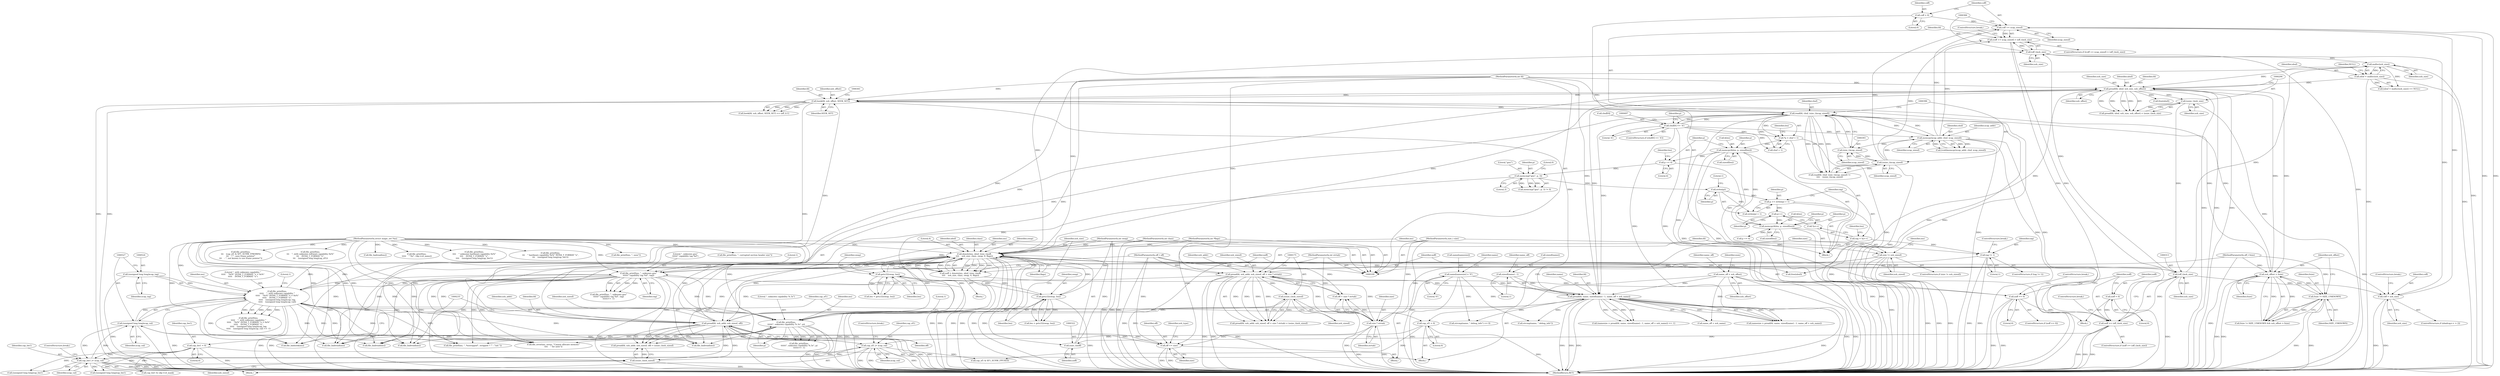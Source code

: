 digraph "1_file_ce90e05774dd77d86cfc8dfa6da57b32816841c4_5@API" {
"1000380" [label="(Call,coff += xcap_sizeof)"];
"1000539" [label="(Call,coff = xsh_size)"];
"1000318" [label="(Call,donote(ms, nbuf, (size_t)noff,\n\t\t\t\t    xsh_size, clazz, swap, 4, flags))"];
"1000485" [label="(Call,file_printf(ms, \", unknown gnu\"\n\t\t\t\t\t\t\" capability tag %d\", tag))"];
"1000520" [label="(Call,file_printf(ms,\n\t\t\t\t\t    \", with unknown capability \"\n\t\t\t\t\t    \"0x%\" INT64_T_FORMAT \"x = 0x%\"\n\t\t\t\t\t    INT64_T_FORMAT \"x\",\n\t\t\t\t\t    (unsigned long long)xcap_tag,\n\t\t\t\t\t    (unsigned long long)xcap_val))"];
"1000443" [label="(Call,file_printf(ms,\n\t\t\t\t\t\t\", unknown capability %.3s\", p))"];
"1000110" [label="(MethodParameterIn,struct magic_set *ms)"];
"1000435" [label="(Call,memcmp(\"gnu\", p, 3))"];
"1000425" [label="(Call,p += 4)"];
"1000419" [label="(Call,memcpy(&len, p, sizeof(len)))"];
"1000464" [label="(Call,memcpy(&len, p, sizeof(len)))"];
"1000462" [label="(Call,p++)"];
"1000453" [label="(Call,p += strlen(p) + 1)"];
"1000456" [label="(Call,strlen(p))"];
"1000412" [label="(Call,*p = cbuf + 1)"];
"1000405" [label="(Call,cbuf[0] == 'A')"];
"1000389" [label="(Call,read(fd, cbuf, (size_t)xcap_sizeof))"];
"1000356" [label="(Call,lseek(fd, xsh_offset, SEEK_SET))"];
"1000229" [label="(Call,pread(fd, xsh_addr, xsh_sizeof, off))"];
"1000195" [label="(Call,pread(fd, name, sizeof(name) - 1, name_off + xsh_name))"];
"1000165" [label="(Call,pread(fd, xsh_addr, xsh_sizeof, off + size * strtab))"];
"1000113" [label="(MethodParameterIn,int fd)"];
"1000147" [label="(Call,size != xsh_sizeof)"];
"1000116" [label="(MethodParameterIn,size_t size)"];
"1000114" [label="(MethodParameterIn,off_t off)"];
"1000171" [label="(Call,size * strtab)"];
"1000120" [label="(MethodParameterIn,int strtab)"];
"1000288" [label="(Call,pread(fd, nbuf, xsh_size, xsh_offset))"];
"1000273" [label="(Call,nbuf = malloc(xsh_size))"];
"1000275" [label="(Call,malloc(xsh_size))"];
"1000312" [label="(Call,(off_t)xsh_size)"];
"1000293" [label="(Call,(ssize_t)xsh_size)"];
"1000383" [label="(Call,(off_t)xsh_size)"];
"1000261" [label="(Call,xsh_offset > fsize)"];
"1000258" [label="(Call,fsize != SIZE_UNKNOWN)"];
"1000117" [label="(MethodParameterIn,off_t fsize)"];
"1000213" [label="(Call,name[namesize] = '\0')"];
"1000198" [label="(Call,sizeof(name) - 1)"];
"1000183" [label="(Call,name_off = xsh_offset)"];
"1000234" [label="(Call,(ssize_t)xsh_sizeof)"];
"1000174" [label="(Call,(ssize_t)xsh_sizeof)"];
"1000243" [label="(Call,off += size)"];
"1000498" [label="(Call,memcpy(xcap_addr, cbuf, xcap_sizeof))"];
"1000395" [label="(Call,(ssize_t)xcap_sizeof)"];
"1000392" [label="(Call,(size_t)xcap_sizeof)"];
"1000523" [label="(Call,(unsigned long long)xcap_tag)"];
"1000526" [label="(Call,(unsigned long long)xcap_val)"];
"1000513" [label="(Call,cap_sf1 |= xcap_val)"];
"1000141" [label="(Call,cap_sf1 = 0)"];
"1000508" [label="(Call,cap_hw1 |= xcap_val)"];
"1000137" [label="(Call,cap_hw1 = 0)"];
"1000479" [label="(Call,tag != 1)"];
"1000459" [label="(Call,tag = *p++)"];
"1000321" [label="(Call,(size_t)noff)"];
"1000310" [label="(Call,noff >= (off_t)xsh_size)"];
"1000330" [label="(Call,noff == 0)"];
"1000316" [label="(Call,noff = donote(ms, nbuf, (size_t)noff,\n\t\t\t\t    xsh_size, clazz, swap, 4, flags))"];
"1000304" [label="(Call,noff = 0)"];
"1000111" [label="(MethodParameterIn,int clazz)"];
"1000475" [label="(Call,getu32(swap, len))"];
"1000430" [label="(Call,getu32(swap, len))"];
"1000112" [label="(MethodParameterIn,int swap)"];
"1000118" [label="(MethodParameterIn,int *flags)"];
"1000370" [label="(Call,coff = 0)"];
"1000379" [label="(Call,(coff += xcap_sizeof) > (off_t)xsh_size)"];
"1000243" [label="(Call,off += size)"];
"1000112" [label="(MethodParameterIn,int swap)"];
"1000231" [label="(Identifier,xsh_addr)"];
"1000541" [label="(Identifier,xsh_size)"];
"1000498" [label="(Call,memcpy(xcap_addr, cbuf, xcap_sizeof))"];
"1000269" [label="(Block,)"];
"1000229" [label="(Call,pread(fd, xsh_addr, xsh_sizeof, off))"];
"1000355" [label="(Call,lseek(fd, xsh_offset, SEEK_SET) == (off_t)-1)"];
"1000383" [label="(Call,(off_t)xsh_size)"];
"1000435" [label="(Call,memcmp(\"gnu\", p, 3))"];
"1000321" [label="(Call,(size_t)noff)"];
"1000114" [label="(MethodParameterIn,off_t off)"];
"1000332" [label="(Literal,0)"];
"1000500" [label="(Identifier,cbuf)"];
"1000314" [label="(Identifier,xsh_size)"];
"1000118" [label="(MethodParameterIn,int *flags)"];
"1000432" [label="(Identifier,len)"];
"1000481" [label="(Literal,1)"];
"1000147" [label="(Call,size != xsh_sizeof)"];
"1000495" [label="(ControlStructure,break;)"];
"1000442" [label="(Call,file_printf(ms,\n\t\t\t\t\t\t\", unknown capability %.3s\", p)\n\t\t\t\t\t\t== -1)"];
"1000484" [label="(Call,file_printf(ms, \", unknown gnu\"\n\t\t\t\t\t\t\" capability tag %d\", tag)\n\t\t\t\t\t\t== -1)"];
"1000262" [label="(Identifier,xsh_offset)"];
"1000540" [label="(Identifier,coff)"];
"1000404" [label="(ControlStructure,if (cbuf[0] == 'A'))"];
"1000486" [label="(Identifier,ms)"];
"1000521" [label="(Identifier,ms)"];
"1000331" [label="(Identifier,noff)"];
"1000487" [label="(Literal,\", unknown gnu\"\n\t\t\t\t\t\t\" capability tag %d\")"];
"1000171" [label="(Call,size * strtab)"];
"1000463" [label="(Identifier,p)"];
"1000499" [label="(Identifier,xcap_addr)"];
"1000522" [label="(Literal,\", with unknown capability \"\n\t\t\t\t\t    \"0x%\" INT64_T_FORMAT \"x = 0x%\"\n\t\t\t\t\t    INT64_T_FORMAT \"x\")"];
"1000178" [label="(Call,file_badread(ms))"];
"1000413" [label="(Identifier,p)"];
"1000199" [label="(Call,sizeof(name))"];
"1000605" [label="(Call,cap_hw1 & cdp->cd_mask)"];
"1000137" [label="(Call,cap_hw1 = 0)"];
"1000289" [label="(Identifier,fd)"];
"1000149" [label="(Identifier,xsh_sizeof)"];
"1000516" [label="(ControlStructure,break;)"];
"1000455" [label="(Call,strlen(p) + 1)"];
"1000410" [label="(Block,)"];
"1000370" [label="(Call,coff = 0)"];
"1000305" [label="(Identifier,noff)"];
"1000228" [label="(Call,pread(fd, xsh_addr, xsh_sizeof, off) < (ssize_t)xsh_sizeof)"];
"1000259" [label="(Identifier,fsize)"];
"1000309" [label="(ControlStructure,if (noff >= (off_t)xsh_size))"];
"1000234" [label="(Call,(ssize_t)xsh_sizeof)"];
"1000422" [label="(Identifier,p)"];
"1000317" [label="(Identifier,noff)"];
"1000356" [label="(Call,lseek(fd, xsh_offset, SEEK_SET))"];
"1000478" [label="(ControlStructure,if (tag != 1))"];
"1000613" [label="(Call,file_printf(ms,\n\t\t\t\t\t    \" %s\", cdp->cd_name))"];
"1000120" [label="(MethodParameterIn,int strtab)"];
"1000333" [label="(ControlStructure,break;)"];
"1000319" [label="(Identifier,ms)"];
"1000257" [label="(Call,fsize != SIZE_UNKNOWN && xsh_offset > fsize)"];
"1000371" [label="(Identifier,coff)"];
"1000530" [label="(Literal,1)"];
"1000316" [label="(Call,noff = donote(ms, nbuf, (size_t)noff,\n\t\t\t\t    xsh_size, clazz, swap, 4, flags))"];
"1000311" [label="(Identifier,noff)"];
"1000381" [label="(Identifier,coff)"];
"1000146" [label="(ControlStructure,if (size != xsh_sizeof))"];
"1000292" [label="(Identifier,xsh_offset)"];
"1000219" [label="(Call,strcmp(name, \".debug_info\") == 0)"];
"1000328" [label="(Identifier,flags)"];
"1000275" [label="(Call,malloc(xsh_size))"];
"1000445" [label="(Literal,\", unknown capability %.3s\")"];
"1000465" [label="(Call,&len)"];
"1000176" [label="(Identifier,xsh_sizeof)"];
"1000394" [label="(Identifier,xcap_sizeof)"];
"1000230" [label="(Identifier,fd)"];
"1000323" [label="(Identifier,noff)"];
"1000310" [label="(Call,noff >= (off_t)xsh_size)"];
"1000195" [label="(Call,pread(fd, name, sizeof(name) - 1, name_off + xsh_name))"];
"1000116" [label="(MethodParameterIn,size_t size)"];
"1000245" [label="(Identifier,size)"];
"1000665" [label="(Call,cap_sf1 & SF1_SUNW_FPUSED)"];
"1000329" [label="(ControlStructure,if (noff == 0))"];
"1000446" [label="(Identifier,p)"];
"1000501" [label="(Identifier,xcap_sizeof)"];
"1000508" [label="(Call,cap_hw1 |= xcap_val)"];
"1000635" [label="(Call,file_printf(ms,\n\t\t\t\t    \" unknown hardware capability 0x%\"\n\t\t\t\t    INT64_T_FORMAT \"x\",\n\t\t\t\t    (unsigned long long)cap_hw1))"];
"1000173" [label="(Identifier,strtab)"];
"1000325" [label="(Identifier,clazz)"];
"1000434" [label="(Call,memcmp(\"gnu\", p, 3) != 0)"];
"1000419" [label="(Call,memcpy(&len, p, sizeof(len)))"];
"1000479" [label="(Call,tag != 1)"];
"1000519" [label="(Call,file_printf(ms,\n\t\t\t\t\t    \", with unknown capability \"\n\t\t\t\t\t    \"0x%\" INT64_T_FORMAT \"x = 0x%\"\n\t\t\t\t\t    INT64_T_FORMAT \"x\",\n\t\t\t\t\t    (unsigned long long)xcap_tag,\n\t\t\t\t\t    (unsigned long long)xcap_val) == -1)"];
"1000509" [label="(Identifier,cap_hw1)"];
"1000638" [label="(Call,(unsigned long long)cap_hw1)"];
"1000466" [label="(Identifier,len)"];
"1000470" [label="(Call,p += 4)"];
"1000203" [label="(Identifier,name_off)"];
"1000287" [label="(Call,pread(fd, nbuf, xsh_size, xsh_offset) < (ssize_t)xsh_size)"];
"1000244" [label="(Identifier,off)"];
"1000476" [label="(Identifier,swap)"];
"1000429" [label="(Identifier,len)"];
"1000190" [label="(Block,)"];
"1000462" [label="(Call,p++)"];
"1000459" [label="(Call,tag = *p++)"];
"1000334" [label="(Call,free(nbuf))"];
"1000650" [label="(Call,file_printf(ms,\n\t\t\t    \" hardware capability 0x%\" INT64_T_FORMAT \"x\",\n\t\t\t    (unsigned long long)cap_hw1))"];
"1000358" [label="(Identifier,xsh_offset)"];
"1000261" [label="(Call,xsh_offset > fsize)"];
"1000406" [label="(Call,cbuf[0])"];
"1000138" [label="(Identifier,cap_hw1)"];
"1000473" [label="(Call,len = getu32(swap, len))"];
"1000202" [label="(Call,name_off + xsh_name)"];
"1000304" [label="(Call,noff = 0)"];
"1000490" [label="(Literal,1)"];
"1000143" [label="(Literal,0)"];
"1000438" [label="(Literal,3)"];
"1000308" [label="(Block,)"];
"1000430" [label="(Call,getu32(swap, len))"];
"1000475" [label="(Call,getu32(swap, len))"];
"1000247" [label="(Identifier,xsh_type)"];
"1000526" [label="(Call,(unsigned long long)xcap_val)"];
"1000184" [label="(Identifier,name_off)"];
"1000291" [label="(Identifier,xsh_size)"];
"1000238" [label="(Call,file_badread(ms))"];
"1000277" [label="(Identifier,NULL)"];
"1000117" [label="(MethodParameterIn,off_t fsize)"];
"1000141" [label="(Call,cap_sf1 = 0)"];
"1000504" [label="(Block,)"];
"1000460" [label="(Identifier,tag)"];
"1000172" [label="(Identifier,size)"];
"1000389" [label="(Call,read(fd, cbuf, (size_t)xcap_sizeof))"];
"1000392" [label="(Call,(size_t)xcap_sizeof)"];
"1000260" [label="(Identifier,SIZE_UNKNOWN)"];
"1000273" [label="(Call,nbuf = malloc(xsh_size))"];
"1000397" [label="(Identifier,xcap_sizeof)"];
"1000288" [label="(Call,pread(fd, nbuf, xsh_size, xsh_offset))"];
"1000139" [label="(Literal,0)"];
"1000380" [label="(Call,coff += xcap_sizeof)"];
"1000232" [label="(Identifier,xsh_sizeof)"];
"1000395" [label="(Call,(ssize_t)xcap_sizeof)"];
"1000183" [label="(Call,name_off = xsh_offset)"];
"1000174" [label="(Call,(ssize_t)xsh_sizeof)"];
"1000414" [label="(Call,cbuf + 1)"];
"1000318" [label="(Call,donote(ms, nbuf, (size_t)noff,\n\t\t\t\t    xsh_size, clazz, swap, 4, flags))"];
"1000324" [label="(Identifier,xsh_size)"];
"1000148" [label="(Identifier,size)"];
"1000233" [label="(Identifier,off)"];
"1000192" [label="(Call,(namesize = pread(fd, name, sizeof(name) - 1, name_off + xsh_name)) == -1)"];
"1000457" [label="(Identifier,p)"];
"1000542" [label="(ControlStructure,break;)"];
"1000444" [label="(Identifier,ms)"];
"1000588" [label="(Call,file_printf(ms, \", uses\"))"];
"1000456" [label="(Call,strlen(p))"];
"1000458" [label="(Literal,1)"];
"1000213" [label="(Call,name[namesize] = '\0')"];
"1000385" [label="(Identifier,xsh_size)"];
"1000520" [label="(Call,file_printf(ms,\n\t\t\t\t\t    \", with unknown capability \"\n\t\t\t\t\t    \"0x%\" INT64_T_FORMAT \"x = 0x%\"\n\t\t\t\t\t    INT64_T_FORMAT \"x\",\n\t\t\t\t\t    (unsigned long long)xcap_tag,\n\t\t\t\t\t    (unsigned long long)xcap_val))"];
"1000480" [label="(Identifier,tag)"];
"1000198" [label="(Call,sizeof(name) - 1)"];
"1000426" [label="(Identifier,p)"];
"1000208" [label="(Call,file_badread(ms))"];
"1000154" [label="(Identifier,ms)"];
"1000315" [label="(ControlStructure,break;)"];
"1000110" [label="(MethodParameterIn,struct magic_set *ms)"];
"1000379" [label="(Call,(coff += xcap_sizeof) > (off_t)xsh_size)"];
"1000193" [label="(Call,namesize = pread(fd, name, sizeof(name) - 1, name_off + xsh_name))"];
"1000330" [label="(Call,noff == 0)"];
"1000306" [label="(Literal,0)"];
"1000704" [label="(MethodReturn,RET)"];
"1000326" [label="(Identifier,swap)"];
"1000453" [label="(Call,p += strlen(p) + 1)"];
"1000454" [label="(Identifier,p)"];
"1000523" [label="(Call,(unsigned long long)xcap_tag)"];
"1000391" [label="(Identifier,cbuf)"];
"1000167" [label="(Identifier,xsh_addr)"];
"1000511" [label="(ControlStructure,break;)"];
"1000153" [label="(Call,file_printf(ms, \", corrupted section header size\"))"];
"1000217" [label="(Literal,'\0')"];
"1000548" [label="(Call,file_printf(ms, \", %sstripped\", stripped ? \"\" : \"not \"))"];
"1000121" [label="(Block,)"];
"1000295" [label="(Identifier,xsh_size)"];
"1000539" [label="(Call,coff = xsh_size)"];
"1000412" [label="(Call,*p = cbuf + 1)"];
"1000423" [label="(Call,sizeof(len))"];
"1000185" [label="(Identifier,xsh_offset)"];
"1000420" [label="(Call,&len)"];
"1000220" [label="(Call,strcmp(name, \".debug_info\"))"];
"1000201" [label="(Literal,1)"];
"1000431" [label="(Identifier,swap)"];
"1000382" [label="(Identifier,xcap_sizeof)"];
"1000399" [label="(Call,file_badread(ms))"];
"1000390" [label="(Identifier,fd)"];
"1000297" [label="(Call,file_badread(ms))"];
"1000168" [label="(Identifier,xsh_sizeof)"];
"1000272" [label="(Call,(nbuf = malloc(xsh_size)) == NULL)"];
"1000258" [label="(Call,fsize != SIZE_UNKNOWN)"];
"1000290" [label="(Identifier,nbuf)"];
"1000165" [label="(Call,pread(fd, xsh_addr, xsh_sizeof, off + size * strtab))"];
"1000653" [label="(Call,(unsigned long long)cap_hw1)"];
"1000197" [label="(Identifier,name)"];
"1000428" [label="(Call,len = getu32(swap, len))"];
"1000164" [label="(Call,pread(fd, xsh_addr, xsh_sizeof, off + size * strtab) < (ssize_t)xsh_sizeof)"];
"1000276" [label="(Identifier,xsh_size)"];
"1000357" [label="(Identifier,fd)"];
"1000299" [label="(Call,free(nbuf))"];
"1000436" [label="(Literal,\"gnu\")"];
"1000113" [label="(MethodParameterIn,int fd)"];
"1000169" [label="(Call,off + size * strtab)"];
"1000671" [label="(Call,file_printf(ms,\n\t\t\t    (cap_sf1 & SF1_SUNW_FPKNWN)\n\t\t\t    ? \", uses frame pointer\"\n\t\t\t    : \", not known to use frame pointer\"))"];
"1000525" [label="(Identifier,xcap_tag)"];
"1000513" [label="(Call,cap_sf1 |= xcap_val)"];
"1000263" [label="(Identifier,fsize)"];
"1000388" [label="(Call,read(fd, cbuf, (size_t)xcap_sizeof) !=\n\t\t\t\t    (ssize_t)xcap_sizeof)"];
"1000274" [label="(Identifier,nbuf)"];
"1000485" [label="(Call,file_printf(ms, \", unknown gnu\"\n\t\t\t\t\t\t\" capability tag %d\", tag))"];
"1000437" [label="(Identifier,p)"];
"1000166" [label="(Identifier,fd)"];
"1000111" [label="(MethodParameterIn,int clazz)"];
"1000448" [label="(Literal,1)"];
"1000293" [label="(Call,(ssize_t)xsh_size)"];
"1000327" [label="(Literal,4)"];
"1000214" [label="(Call,name[namesize])"];
"1000488" [label="(Identifier,tag)"];
"1000187" [label="(Identifier,num)"];
"1000496" [label="(Call,(void)memcpy(xcap_addr, cbuf, xcap_sizeof))"];
"1000365" [label="(Call,file_badseek(ms))"];
"1000464" [label="(Call,memcpy(&len, p, sizeof(len)))"];
"1000471" [label="(Identifier,p)"];
"1000386" [label="(ControlStructure,break;)"];
"1000514" [label="(Identifier,cap_sf1)"];
"1000279" [label="(Call,file_error(ms, errno, \"Cannot allocate memory\"\n\t\t\t\t    \" for note\"))"];
"1000461" [label="(Call,*p++)"];
"1000221" [label="(Identifier,name)"];
"1000427" [label="(Literal,4)"];
"1000468" [label="(Call,sizeof(len))"];
"1000425" [label="(Call,p += 4)"];
"1000372" [label="(Literal,0)"];
"1000236" [label="(Identifier,xsh_sizeof)"];
"1000691" [label="(Call,file_printf(ms,\n\t\t\t    \", with unknown software capability 0x%\"\n\t\t\t    INT64_T_FORMAT \"x\",\n\t\t\t    (unsigned long long)cap_sf1))"];
"1000477" [label="(Identifier,len)"];
"1000312" [label="(Call,(off_t)xsh_size)"];
"1000510" [label="(Identifier,xcap_val)"];
"1000467" [label="(Identifier,p)"];
"1000142" [label="(Identifier,cap_sf1)"];
"1000359" [label="(Identifier,SEEK_SET)"];
"1000439" [label="(Literal,0)"];
"1000515" [label="(Identifier,xcap_val)"];
"1000196" [label="(Identifier,fd)"];
"1000421" [label="(Identifier,len)"];
"1000409" [label="(Literal,'A')"];
"1000405" [label="(Call,cbuf[0] == 'A')"];
"1000528" [label="(Identifier,xcap_val)"];
"1000534" [label="(ControlStructure,if (nbadcap++ > 2))"];
"1000320" [label="(Identifier,nbuf)"];
"1000378" [label="(ControlStructure,if ((coff += xcap_sizeof) > (off_t)xsh_size))"];
"1000443" [label="(Call,file_printf(ms,\n\t\t\t\t\t\t\", unknown capability %.3s\", p))"];
"1000380" -> "1000379"  [label="AST: "];
"1000380" -> "1000382"  [label="CFG: "];
"1000381" -> "1000380"  [label="AST: "];
"1000382" -> "1000380"  [label="AST: "];
"1000384" -> "1000380"  [label="CFG: "];
"1000380" -> "1000704"  [label="DDG: "];
"1000380" -> "1000704"  [label="DDG: "];
"1000380" -> "1000379"  [label="DDG: "];
"1000539" -> "1000380"  [label="DDG: "];
"1000370" -> "1000380"  [label="DDG: "];
"1000395" -> "1000380"  [label="DDG: "];
"1000498" -> "1000380"  [label="DDG: "];
"1000539" -> "1000534"  [label="AST: "];
"1000539" -> "1000541"  [label="CFG: "];
"1000540" -> "1000539"  [label="AST: "];
"1000541" -> "1000539"  [label="AST: "];
"1000542" -> "1000539"  [label="CFG: "];
"1000539" -> "1000704"  [label="DDG: "];
"1000539" -> "1000704"  [label="DDG: "];
"1000318" -> "1000539"  [label="DDG: "];
"1000312" -> "1000539"  [label="DDG: "];
"1000383" -> "1000539"  [label="DDG: "];
"1000318" -> "1000316"  [label="AST: "];
"1000318" -> "1000328"  [label="CFG: "];
"1000319" -> "1000318"  [label="AST: "];
"1000320" -> "1000318"  [label="AST: "];
"1000321" -> "1000318"  [label="AST: "];
"1000324" -> "1000318"  [label="AST: "];
"1000325" -> "1000318"  [label="AST: "];
"1000326" -> "1000318"  [label="AST: "];
"1000327" -> "1000318"  [label="AST: "];
"1000328" -> "1000318"  [label="AST: "];
"1000316" -> "1000318"  [label="CFG: "];
"1000318" -> "1000704"  [label="DDG: "];
"1000318" -> "1000704"  [label="DDG: "];
"1000318" -> "1000704"  [label="DDG: "];
"1000318" -> "1000704"  [label="DDG: "];
"1000318" -> "1000704"  [label="DDG: "];
"1000318" -> "1000704"  [label="DDG: "];
"1000318" -> "1000208"  [label="DDG: "];
"1000318" -> "1000238"  [label="DDG: "];
"1000318" -> "1000275"  [label="DDG: "];
"1000318" -> "1000279"  [label="DDG: "];
"1000318" -> "1000297"  [label="DDG: "];
"1000318" -> "1000312"  [label="DDG: "];
"1000318" -> "1000316"  [label="DDG: "];
"1000318" -> "1000316"  [label="DDG: "];
"1000318" -> "1000316"  [label="DDG: "];
"1000318" -> "1000316"  [label="DDG: "];
"1000318" -> "1000316"  [label="DDG: "];
"1000318" -> "1000316"  [label="DDG: "];
"1000318" -> "1000316"  [label="DDG: "];
"1000318" -> "1000316"  [label="DDG: "];
"1000485" -> "1000318"  [label="DDG: "];
"1000520" -> "1000318"  [label="DDG: "];
"1000443" -> "1000318"  [label="DDG: "];
"1000110" -> "1000318"  [label="DDG: "];
"1000288" -> "1000318"  [label="DDG: "];
"1000321" -> "1000318"  [label="DDG: "];
"1000312" -> "1000318"  [label="DDG: "];
"1000111" -> "1000318"  [label="DDG: "];
"1000475" -> "1000318"  [label="DDG: "];
"1000430" -> "1000318"  [label="DDG: "];
"1000112" -> "1000318"  [label="DDG: "];
"1000118" -> "1000318"  [label="DDG: "];
"1000318" -> "1000334"  [label="DDG: "];
"1000318" -> "1000365"  [label="DDG: "];
"1000318" -> "1000383"  [label="DDG: "];
"1000318" -> "1000399"  [label="DDG: "];
"1000318" -> "1000430"  [label="DDG: "];
"1000318" -> "1000443"  [label="DDG: "];
"1000318" -> "1000485"  [label="DDG: "];
"1000318" -> "1000520"  [label="DDG: "];
"1000318" -> "1000548"  [label="DDG: "];
"1000485" -> "1000484"  [label="AST: "];
"1000485" -> "1000488"  [label="CFG: "];
"1000486" -> "1000485"  [label="AST: "];
"1000487" -> "1000485"  [label="AST: "];
"1000488" -> "1000485"  [label="AST: "];
"1000490" -> "1000485"  [label="CFG: "];
"1000485" -> "1000704"  [label="DDG: "];
"1000485" -> "1000704"  [label="DDG: "];
"1000485" -> "1000208"  [label="DDG: "];
"1000485" -> "1000238"  [label="DDG: "];
"1000485" -> "1000279"  [label="DDG: "];
"1000485" -> "1000297"  [label="DDG: "];
"1000485" -> "1000365"  [label="DDG: "];
"1000485" -> "1000399"  [label="DDG: "];
"1000485" -> "1000443"  [label="DDG: "];
"1000485" -> "1000484"  [label="DDG: "];
"1000485" -> "1000484"  [label="DDG: "];
"1000485" -> "1000484"  [label="DDG: "];
"1000520" -> "1000485"  [label="DDG: "];
"1000443" -> "1000485"  [label="DDG: "];
"1000110" -> "1000485"  [label="DDG: "];
"1000479" -> "1000485"  [label="DDG: "];
"1000485" -> "1000520"  [label="DDG: "];
"1000485" -> "1000548"  [label="DDG: "];
"1000520" -> "1000519"  [label="AST: "];
"1000520" -> "1000526"  [label="CFG: "];
"1000521" -> "1000520"  [label="AST: "];
"1000522" -> "1000520"  [label="AST: "];
"1000523" -> "1000520"  [label="AST: "];
"1000526" -> "1000520"  [label="AST: "];
"1000530" -> "1000520"  [label="CFG: "];
"1000520" -> "1000704"  [label="DDG: "];
"1000520" -> "1000704"  [label="DDG: "];
"1000520" -> "1000704"  [label="DDG: "];
"1000520" -> "1000208"  [label="DDG: "];
"1000520" -> "1000238"  [label="DDG: "];
"1000520" -> "1000279"  [label="DDG: "];
"1000520" -> "1000297"  [label="DDG: "];
"1000520" -> "1000365"  [label="DDG: "];
"1000520" -> "1000399"  [label="DDG: "];
"1000520" -> "1000443"  [label="DDG: "];
"1000520" -> "1000519"  [label="DDG: "];
"1000520" -> "1000519"  [label="DDG: "];
"1000520" -> "1000519"  [label="DDG: "];
"1000520" -> "1000519"  [label="DDG: "];
"1000443" -> "1000520"  [label="DDG: "];
"1000110" -> "1000520"  [label="DDG: "];
"1000523" -> "1000520"  [label="DDG: "];
"1000526" -> "1000520"  [label="DDG: "];
"1000520" -> "1000548"  [label="DDG: "];
"1000443" -> "1000442"  [label="AST: "];
"1000443" -> "1000446"  [label="CFG: "];
"1000444" -> "1000443"  [label="AST: "];
"1000445" -> "1000443"  [label="AST: "];
"1000446" -> "1000443"  [label="AST: "];
"1000448" -> "1000443"  [label="CFG: "];
"1000443" -> "1000704"  [label="DDG: "];
"1000443" -> "1000704"  [label="DDG: "];
"1000443" -> "1000208"  [label="DDG: "];
"1000443" -> "1000238"  [label="DDG: "];
"1000443" -> "1000279"  [label="DDG: "];
"1000443" -> "1000297"  [label="DDG: "];
"1000443" -> "1000365"  [label="DDG: "];
"1000443" -> "1000399"  [label="DDG: "];
"1000443" -> "1000442"  [label="DDG: "];
"1000443" -> "1000442"  [label="DDG: "];
"1000443" -> "1000442"  [label="DDG: "];
"1000110" -> "1000443"  [label="DDG: "];
"1000435" -> "1000443"  [label="DDG: "];
"1000443" -> "1000548"  [label="DDG: "];
"1000110" -> "1000109"  [label="AST: "];
"1000110" -> "1000704"  [label="DDG: "];
"1000110" -> "1000153"  [label="DDG: "];
"1000110" -> "1000178"  [label="DDG: "];
"1000110" -> "1000208"  [label="DDG: "];
"1000110" -> "1000238"  [label="DDG: "];
"1000110" -> "1000279"  [label="DDG: "];
"1000110" -> "1000297"  [label="DDG: "];
"1000110" -> "1000365"  [label="DDG: "];
"1000110" -> "1000399"  [label="DDG: "];
"1000110" -> "1000548"  [label="DDG: "];
"1000110" -> "1000588"  [label="DDG: "];
"1000110" -> "1000613"  [label="DDG: "];
"1000110" -> "1000635"  [label="DDG: "];
"1000110" -> "1000650"  [label="DDG: "];
"1000110" -> "1000671"  [label="DDG: "];
"1000110" -> "1000691"  [label="DDG: "];
"1000435" -> "1000434"  [label="AST: "];
"1000435" -> "1000438"  [label="CFG: "];
"1000436" -> "1000435"  [label="AST: "];
"1000437" -> "1000435"  [label="AST: "];
"1000438" -> "1000435"  [label="AST: "];
"1000439" -> "1000435"  [label="CFG: "];
"1000435" -> "1000434"  [label="DDG: "];
"1000435" -> "1000434"  [label="DDG: "];
"1000435" -> "1000434"  [label="DDG: "];
"1000425" -> "1000435"  [label="DDG: "];
"1000435" -> "1000456"  [label="DDG: "];
"1000425" -> "1000410"  [label="AST: "];
"1000425" -> "1000427"  [label="CFG: "];
"1000426" -> "1000425"  [label="AST: "];
"1000427" -> "1000425"  [label="AST: "];
"1000429" -> "1000425"  [label="CFG: "];
"1000419" -> "1000425"  [label="DDG: "];
"1000419" -> "1000410"  [label="AST: "];
"1000419" -> "1000423"  [label="CFG: "];
"1000420" -> "1000419"  [label="AST: "];
"1000422" -> "1000419"  [label="AST: "];
"1000423" -> "1000419"  [label="AST: "];
"1000426" -> "1000419"  [label="CFG: "];
"1000419" -> "1000704"  [label="DDG: "];
"1000419" -> "1000704"  [label="DDG: "];
"1000464" -> "1000419"  [label="DDG: "];
"1000412" -> "1000419"  [label="DDG: "];
"1000419" -> "1000464"  [label="DDG: "];
"1000464" -> "1000410"  [label="AST: "];
"1000464" -> "1000468"  [label="CFG: "];
"1000465" -> "1000464"  [label="AST: "];
"1000467" -> "1000464"  [label="AST: "];
"1000468" -> "1000464"  [label="AST: "];
"1000471" -> "1000464"  [label="CFG: "];
"1000464" -> "1000704"  [label="DDG: "];
"1000464" -> "1000704"  [label="DDG: "];
"1000462" -> "1000464"  [label="DDG: "];
"1000464" -> "1000470"  [label="DDG: "];
"1000462" -> "1000461"  [label="AST: "];
"1000462" -> "1000463"  [label="CFG: "];
"1000463" -> "1000462"  [label="AST: "];
"1000461" -> "1000462"  [label="CFG: "];
"1000453" -> "1000462"  [label="DDG: "];
"1000453" -> "1000410"  [label="AST: "];
"1000453" -> "1000455"  [label="CFG: "];
"1000454" -> "1000453"  [label="AST: "];
"1000455" -> "1000453"  [label="AST: "];
"1000460" -> "1000453"  [label="CFG: "];
"1000453" -> "1000704"  [label="DDG: "];
"1000456" -> "1000453"  [label="DDG: "];
"1000456" -> "1000455"  [label="AST: "];
"1000456" -> "1000457"  [label="CFG: "];
"1000457" -> "1000456"  [label="AST: "];
"1000458" -> "1000456"  [label="CFG: "];
"1000456" -> "1000455"  [label="DDG: "];
"1000412" -> "1000410"  [label="AST: "];
"1000412" -> "1000414"  [label="CFG: "];
"1000413" -> "1000412"  [label="AST: "];
"1000414" -> "1000412"  [label="AST: "];
"1000421" -> "1000412"  [label="CFG: "];
"1000412" -> "1000704"  [label="DDG: "];
"1000405" -> "1000412"  [label="DDG: "];
"1000389" -> "1000412"  [label="DDG: "];
"1000405" -> "1000404"  [label="AST: "];
"1000405" -> "1000409"  [label="CFG: "];
"1000406" -> "1000405"  [label="AST: "];
"1000409" -> "1000405"  [label="AST: "];
"1000413" -> "1000405"  [label="CFG: "];
"1000497" -> "1000405"  [label="CFG: "];
"1000405" -> "1000704"  [label="DDG: "];
"1000405" -> "1000704"  [label="DDG: "];
"1000405" -> "1000389"  [label="DDG: "];
"1000389" -> "1000405"  [label="DDG: "];
"1000405" -> "1000414"  [label="DDG: "];
"1000405" -> "1000498"  [label="DDG: "];
"1000389" -> "1000388"  [label="AST: "];
"1000389" -> "1000392"  [label="CFG: "];
"1000390" -> "1000389"  [label="AST: "];
"1000391" -> "1000389"  [label="AST: "];
"1000392" -> "1000389"  [label="AST: "];
"1000396" -> "1000389"  [label="CFG: "];
"1000389" -> "1000704"  [label="DDG: "];
"1000389" -> "1000704"  [label="DDG: "];
"1000389" -> "1000704"  [label="DDG: "];
"1000389" -> "1000195"  [label="DDG: "];
"1000389" -> "1000388"  [label="DDG: "];
"1000389" -> "1000388"  [label="DDG: "];
"1000389" -> "1000388"  [label="DDG: "];
"1000356" -> "1000389"  [label="DDG: "];
"1000229" -> "1000389"  [label="DDG: "];
"1000113" -> "1000389"  [label="DDG: "];
"1000498" -> "1000389"  [label="DDG: "];
"1000392" -> "1000389"  [label="DDG: "];
"1000389" -> "1000414"  [label="DDG: "];
"1000389" -> "1000498"  [label="DDG: "];
"1000356" -> "1000355"  [label="AST: "];
"1000356" -> "1000359"  [label="CFG: "];
"1000357" -> "1000356"  [label="AST: "];
"1000358" -> "1000356"  [label="AST: "];
"1000359" -> "1000356"  [label="AST: "];
"1000361" -> "1000356"  [label="CFG: "];
"1000356" -> "1000704"  [label="DDG: "];
"1000356" -> "1000704"  [label="DDG: "];
"1000356" -> "1000704"  [label="DDG: "];
"1000356" -> "1000195"  [label="DDG: "];
"1000356" -> "1000261"  [label="DDG: "];
"1000356" -> "1000288"  [label="DDG: "];
"1000356" -> "1000355"  [label="DDG: "];
"1000356" -> "1000355"  [label="DDG: "];
"1000356" -> "1000355"  [label="DDG: "];
"1000229" -> "1000356"  [label="DDG: "];
"1000113" -> "1000356"  [label="DDG: "];
"1000288" -> "1000356"  [label="DDG: "];
"1000261" -> "1000356"  [label="DDG: "];
"1000229" -> "1000228"  [label="AST: "];
"1000229" -> "1000233"  [label="CFG: "];
"1000230" -> "1000229"  [label="AST: "];
"1000231" -> "1000229"  [label="AST: "];
"1000232" -> "1000229"  [label="AST: "];
"1000233" -> "1000229"  [label="AST: "];
"1000235" -> "1000229"  [label="CFG: "];
"1000229" -> "1000704"  [label="DDG: "];
"1000229" -> "1000704"  [label="DDG: "];
"1000229" -> "1000704"  [label="DDG: "];
"1000229" -> "1000195"  [label="DDG: "];
"1000229" -> "1000228"  [label="DDG: "];
"1000229" -> "1000228"  [label="DDG: "];
"1000229" -> "1000228"  [label="DDG: "];
"1000229" -> "1000228"  [label="DDG: "];
"1000195" -> "1000229"  [label="DDG: "];
"1000113" -> "1000229"  [label="DDG: "];
"1000165" -> "1000229"  [label="DDG: "];
"1000234" -> "1000229"  [label="DDG: "];
"1000174" -> "1000229"  [label="DDG: "];
"1000243" -> "1000229"  [label="DDG: "];
"1000114" -> "1000229"  [label="DDG: "];
"1000229" -> "1000234"  [label="DDG: "];
"1000229" -> "1000243"  [label="DDG: "];
"1000229" -> "1000288"  [label="DDG: "];
"1000195" -> "1000193"  [label="AST: "];
"1000195" -> "1000202"  [label="CFG: "];
"1000196" -> "1000195"  [label="AST: "];
"1000197" -> "1000195"  [label="AST: "];
"1000198" -> "1000195"  [label="AST: "];
"1000202" -> "1000195"  [label="AST: "];
"1000193" -> "1000195"  [label="CFG: "];
"1000195" -> "1000704"  [label="DDG: "];
"1000195" -> "1000704"  [label="DDG: "];
"1000195" -> "1000704"  [label="DDG: "];
"1000195" -> "1000704"  [label="DDG: "];
"1000195" -> "1000192"  [label="DDG: "];
"1000195" -> "1000192"  [label="DDG: "];
"1000195" -> "1000192"  [label="DDG: "];
"1000195" -> "1000192"  [label="DDG: "];
"1000195" -> "1000193"  [label="DDG: "];
"1000195" -> "1000193"  [label="DDG: "];
"1000195" -> "1000193"  [label="DDG: "];
"1000195" -> "1000193"  [label="DDG: "];
"1000165" -> "1000195"  [label="DDG: "];
"1000288" -> "1000195"  [label="DDG: "];
"1000113" -> "1000195"  [label="DDG: "];
"1000213" -> "1000195"  [label="DDG: "];
"1000198" -> "1000195"  [label="DDG: "];
"1000183" -> "1000195"  [label="DDG: "];
"1000195" -> "1000219"  [label="DDG: "];
"1000195" -> "1000220"  [label="DDG: "];
"1000165" -> "1000164"  [label="AST: "];
"1000165" -> "1000169"  [label="CFG: "];
"1000166" -> "1000165"  [label="AST: "];
"1000167" -> "1000165"  [label="AST: "];
"1000168" -> "1000165"  [label="AST: "];
"1000169" -> "1000165"  [label="AST: "];
"1000175" -> "1000165"  [label="CFG: "];
"1000165" -> "1000704"  [label="DDG: "];
"1000165" -> "1000704"  [label="DDG: "];
"1000165" -> "1000704"  [label="DDG: "];
"1000165" -> "1000164"  [label="DDG: "];
"1000165" -> "1000164"  [label="DDG: "];
"1000165" -> "1000164"  [label="DDG: "];
"1000165" -> "1000164"  [label="DDG: "];
"1000113" -> "1000165"  [label="DDG: "];
"1000147" -> "1000165"  [label="DDG: "];
"1000114" -> "1000165"  [label="DDG: "];
"1000171" -> "1000165"  [label="DDG: "];
"1000171" -> "1000165"  [label="DDG: "];
"1000165" -> "1000174"  [label="DDG: "];
"1000113" -> "1000109"  [label="AST: "];
"1000113" -> "1000704"  [label="DDG: "];
"1000113" -> "1000288"  [label="DDG: "];
"1000147" -> "1000146"  [label="AST: "];
"1000147" -> "1000149"  [label="CFG: "];
"1000148" -> "1000147"  [label="AST: "];
"1000149" -> "1000147"  [label="AST: "];
"1000154" -> "1000147"  [label="CFG: "];
"1000166" -> "1000147"  [label="CFG: "];
"1000147" -> "1000704"  [label="DDG: "];
"1000147" -> "1000704"  [label="DDG: "];
"1000147" -> "1000704"  [label="DDG: "];
"1000116" -> "1000147"  [label="DDG: "];
"1000147" -> "1000171"  [label="DDG: "];
"1000116" -> "1000109"  [label="AST: "];
"1000116" -> "1000704"  [label="DDG: "];
"1000116" -> "1000171"  [label="DDG: "];
"1000116" -> "1000243"  [label="DDG: "];
"1000114" -> "1000109"  [label="AST: "];
"1000114" -> "1000704"  [label="DDG: "];
"1000114" -> "1000169"  [label="DDG: "];
"1000114" -> "1000243"  [label="DDG: "];
"1000171" -> "1000169"  [label="AST: "];
"1000171" -> "1000173"  [label="CFG: "];
"1000172" -> "1000171"  [label="AST: "];
"1000173" -> "1000171"  [label="AST: "];
"1000169" -> "1000171"  [label="CFG: "];
"1000171" -> "1000704"  [label="DDG: "];
"1000171" -> "1000704"  [label="DDG: "];
"1000171" -> "1000169"  [label="DDG: "];
"1000171" -> "1000169"  [label="DDG: "];
"1000120" -> "1000171"  [label="DDG: "];
"1000171" -> "1000243"  [label="DDG: "];
"1000120" -> "1000109"  [label="AST: "];
"1000120" -> "1000704"  [label="DDG: "];
"1000288" -> "1000287"  [label="AST: "];
"1000288" -> "1000292"  [label="CFG: "];
"1000289" -> "1000288"  [label="AST: "];
"1000290" -> "1000288"  [label="AST: "];
"1000291" -> "1000288"  [label="AST: "];
"1000292" -> "1000288"  [label="AST: "];
"1000294" -> "1000288"  [label="CFG: "];
"1000288" -> "1000704"  [label="DDG: "];
"1000288" -> "1000704"  [label="DDG: "];
"1000288" -> "1000704"  [label="DDG: "];
"1000288" -> "1000261"  [label="DDG: "];
"1000288" -> "1000287"  [label="DDG: "];
"1000288" -> "1000287"  [label="DDG: "];
"1000288" -> "1000287"  [label="DDG: "];
"1000288" -> "1000287"  [label="DDG: "];
"1000273" -> "1000288"  [label="DDG: "];
"1000275" -> "1000288"  [label="DDG: "];
"1000261" -> "1000288"  [label="DDG: "];
"1000288" -> "1000293"  [label="DDG: "];
"1000288" -> "1000299"  [label="DDG: "];
"1000288" -> "1000334"  [label="DDG: "];
"1000273" -> "1000272"  [label="AST: "];
"1000273" -> "1000275"  [label="CFG: "];
"1000274" -> "1000273"  [label="AST: "];
"1000275" -> "1000273"  [label="AST: "];
"1000277" -> "1000273"  [label="CFG: "];
"1000273" -> "1000704"  [label="DDG: "];
"1000273" -> "1000704"  [label="DDG: "];
"1000273" -> "1000272"  [label="DDG: "];
"1000275" -> "1000273"  [label="DDG: "];
"1000275" -> "1000276"  [label="CFG: "];
"1000276" -> "1000275"  [label="AST: "];
"1000275" -> "1000704"  [label="DDG: "];
"1000275" -> "1000272"  [label="DDG: "];
"1000312" -> "1000275"  [label="DDG: "];
"1000383" -> "1000275"  [label="DDG: "];
"1000312" -> "1000310"  [label="AST: "];
"1000312" -> "1000314"  [label="CFG: "];
"1000313" -> "1000312"  [label="AST: "];
"1000314" -> "1000312"  [label="AST: "];
"1000310" -> "1000312"  [label="CFG: "];
"1000312" -> "1000704"  [label="DDG: "];
"1000312" -> "1000310"  [label="DDG: "];
"1000293" -> "1000312"  [label="DDG: "];
"1000312" -> "1000383"  [label="DDG: "];
"1000293" -> "1000287"  [label="AST: "];
"1000293" -> "1000295"  [label="CFG: "];
"1000294" -> "1000293"  [label="AST: "];
"1000295" -> "1000293"  [label="AST: "];
"1000287" -> "1000293"  [label="CFG: "];
"1000293" -> "1000704"  [label="DDG: "];
"1000293" -> "1000287"  [label="DDG: "];
"1000383" -> "1000379"  [label="AST: "];
"1000383" -> "1000385"  [label="CFG: "];
"1000384" -> "1000383"  [label="AST: "];
"1000385" -> "1000383"  [label="AST: "];
"1000379" -> "1000383"  [label="CFG: "];
"1000383" -> "1000704"  [label="DDG: "];
"1000383" -> "1000379"  [label="DDG: "];
"1000261" -> "1000257"  [label="AST: "];
"1000261" -> "1000263"  [label="CFG: "];
"1000262" -> "1000261"  [label="AST: "];
"1000263" -> "1000261"  [label="AST: "];
"1000257" -> "1000261"  [label="CFG: "];
"1000261" -> "1000704"  [label="DDG: "];
"1000261" -> "1000704"  [label="DDG: "];
"1000261" -> "1000258"  [label="DDG: "];
"1000261" -> "1000257"  [label="DDG: "];
"1000261" -> "1000257"  [label="DDG: "];
"1000258" -> "1000261"  [label="DDG: "];
"1000117" -> "1000261"  [label="DDG: "];
"1000258" -> "1000257"  [label="AST: "];
"1000258" -> "1000260"  [label="CFG: "];
"1000259" -> "1000258"  [label="AST: "];
"1000260" -> "1000258"  [label="AST: "];
"1000262" -> "1000258"  [label="CFG: "];
"1000257" -> "1000258"  [label="CFG: "];
"1000258" -> "1000704"  [label="DDG: "];
"1000258" -> "1000704"  [label="DDG: "];
"1000258" -> "1000257"  [label="DDG: "];
"1000258" -> "1000257"  [label="DDG: "];
"1000117" -> "1000258"  [label="DDG: "];
"1000117" -> "1000109"  [label="AST: "];
"1000117" -> "1000704"  [label="DDG: "];
"1000213" -> "1000190"  [label="AST: "];
"1000213" -> "1000217"  [label="CFG: "];
"1000214" -> "1000213"  [label="AST: "];
"1000217" -> "1000213"  [label="AST: "];
"1000221" -> "1000213"  [label="CFG: "];
"1000213" -> "1000704"  [label="DDG: "];
"1000213" -> "1000219"  [label="DDG: "];
"1000213" -> "1000220"  [label="DDG: "];
"1000198" -> "1000201"  [label="CFG: "];
"1000199" -> "1000198"  [label="AST: "];
"1000201" -> "1000198"  [label="AST: "];
"1000203" -> "1000198"  [label="CFG: "];
"1000183" -> "1000121"  [label="AST: "];
"1000183" -> "1000185"  [label="CFG: "];
"1000184" -> "1000183"  [label="AST: "];
"1000185" -> "1000183"  [label="AST: "];
"1000187" -> "1000183"  [label="CFG: "];
"1000183" -> "1000704"  [label="DDG: "];
"1000183" -> "1000704"  [label="DDG: "];
"1000183" -> "1000202"  [label="DDG: "];
"1000234" -> "1000228"  [label="AST: "];
"1000234" -> "1000236"  [label="CFG: "];
"1000235" -> "1000234"  [label="AST: "];
"1000236" -> "1000234"  [label="AST: "];
"1000228" -> "1000234"  [label="CFG: "];
"1000234" -> "1000704"  [label="DDG: "];
"1000234" -> "1000228"  [label="DDG: "];
"1000174" -> "1000164"  [label="AST: "];
"1000174" -> "1000176"  [label="CFG: "];
"1000175" -> "1000174"  [label="AST: "];
"1000176" -> "1000174"  [label="AST: "];
"1000164" -> "1000174"  [label="CFG: "];
"1000174" -> "1000704"  [label="DDG: "];
"1000174" -> "1000164"  [label="DDG: "];
"1000243" -> "1000190"  [label="AST: "];
"1000243" -> "1000245"  [label="CFG: "];
"1000244" -> "1000243"  [label="AST: "];
"1000245" -> "1000243"  [label="AST: "];
"1000247" -> "1000243"  [label="CFG: "];
"1000243" -> "1000704"  [label="DDG: "];
"1000243" -> "1000704"  [label="DDG: "];
"1000498" -> "1000496"  [label="AST: "];
"1000498" -> "1000501"  [label="CFG: "];
"1000499" -> "1000498"  [label="AST: "];
"1000500" -> "1000498"  [label="AST: "];
"1000501" -> "1000498"  [label="AST: "];
"1000496" -> "1000498"  [label="CFG: "];
"1000498" -> "1000704"  [label="DDG: "];
"1000498" -> "1000704"  [label="DDG: "];
"1000498" -> "1000704"  [label="DDG: "];
"1000498" -> "1000379"  [label="DDG: "];
"1000498" -> "1000392"  [label="DDG: "];
"1000498" -> "1000496"  [label="DDG: "];
"1000498" -> "1000496"  [label="DDG: "];
"1000498" -> "1000496"  [label="DDG: "];
"1000395" -> "1000498"  [label="DDG: "];
"1000395" -> "1000388"  [label="AST: "];
"1000395" -> "1000397"  [label="CFG: "];
"1000396" -> "1000395"  [label="AST: "];
"1000397" -> "1000395"  [label="AST: "];
"1000388" -> "1000395"  [label="CFG: "];
"1000395" -> "1000704"  [label="DDG: "];
"1000395" -> "1000379"  [label="DDG: "];
"1000395" -> "1000392"  [label="DDG: "];
"1000395" -> "1000388"  [label="DDG: "];
"1000392" -> "1000395"  [label="DDG: "];
"1000392" -> "1000394"  [label="CFG: "];
"1000393" -> "1000392"  [label="AST: "];
"1000394" -> "1000392"  [label="AST: "];
"1000523" -> "1000525"  [label="CFG: "];
"1000524" -> "1000523"  [label="AST: "];
"1000525" -> "1000523"  [label="AST: "];
"1000527" -> "1000523"  [label="CFG: "];
"1000523" -> "1000704"  [label="DDG: "];
"1000526" -> "1000528"  [label="CFG: "];
"1000527" -> "1000526"  [label="AST: "];
"1000528" -> "1000526"  [label="AST: "];
"1000526" -> "1000704"  [label="DDG: "];
"1000526" -> "1000508"  [label="DDG: "];
"1000526" -> "1000513"  [label="DDG: "];
"1000513" -> "1000526"  [label="DDG: "];
"1000508" -> "1000526"  [label="DDG: "];
"1000513" -> "1000504"  [label="AST: "];
"1000513" -> "1000515"  [label="CFG: "];
"1000514" -> "1000513"  [label="AST: "];
"1000515" -> "1000513"  [label="AST: "];
"1000516" -> "1000513"  [label="CFG: "];
"1000513" -> "1000704"  [label="DDG: "];
"1000513" -> "1000704"  [label="DDG: "];
"1000513" -> "1000704"  [label="DDG: "];
"1000513" -> "1000508"  [label="DDG: "];
"1000141" -> "1000513"  [label="DDG: "];
"1000508" -> "1000513"  [label="DDG: "];
"1000513" -> "1000665"  [label="DDG: "];
"1000141" -> "1000121"  [label="AST: "];
"1000141" -> "1000143"  [label="CFG: "];
"1000142" -> "1000141"  [label="AST: "];
"1000143" -> "1000141"  [label="AST: "];
"1000148" -> "1000141"  [label="CFG: "];
"1000141" -> "1000704"  [label="DDG: "];
"1000141" -> "1000665"  [label="DDG: "];
"1000508" -> "1000504"  [label="AST: "];
"1000508" -> "1000510"  [label="CFG: "];
"1000509" -> "1000508"  [label="AST: "];
"1000510" -> "1000508"  [label="AST: "];
"1000511" -> "1000508"  [label="CFG: "];
"1000508" -> "1000704"  [label="DDG: "];
"1000508" -> "1000704"  [label="DDG: "];
"1000508" -> "1000704"  [label="DDG: "];
"1000137" -> "1000508"  [label="DDG: "];
"1000508" -> "1000605"  [label="DDG: "];
"1000508" -> "1000638"  [label="DDG: "];
"1000508" -> "1000653"  [label="DDG: "];
"1000137" -> "1000121"  [label="AST: "];
"1000137" -> "1000139"  [label="CFG: "];
"1000138" -> "1000137"  [label="AST: "];
"1000139" -> "1000137"  [label="AST: "];
"1000142" -> "1000137"  [label="CFG: "];
"1000137" -> "1000704"  [label="DDG: "];
"1000137" -> "1000605"  [label="DDG: "];
"1000137" -> "1000638"  [label="DDG: "];
"1000137" -> "1000653"  [label="DDG: "];
"1000479" -> "1000478"  [label="AST: "];
"1000479" -> "1000481"  [label="CFG: "];
"1000480" -> "1000479"  [label="AST: "];
"1000481" -> "1000479"  [label="AST: "];
"1000486" -> "1000479"  [label="CFG: "];
"1000495" -> "1000479"  [label="CFG: "];
"1000479" -> "1000704"  [label="DDG: "];
"1000479" -> "1000704"  [label="DDG: "];
"1000459" -> "1000479"  [label="DDG: "];
"1000459" -> "1000410"  [label="AST: "];
"1000459" -> "1000461"  [label="CFG: "];
"1000460" -> "1000459"  [label="AST: "];
"1000461" -> "1000459"  [label="AST: "];
"1000466" -> "1000459"  [label="CFG: "];
"1000459" -> "1000704"  [label="DDG: "];
"1000321" -> "1000323"  [label="CFG: "];
"1000322" -> "1000321"  [label="AST: "];
"1000323" -> "1000321"  [label="AST: "];
"1000324" -> "1000321"  [label="CFG: "];
"1000310" -> "1000321"  [label="DDG: "];
"1000310" -> "1000309"  [label="AST: "];
"1000311" -> "1000310"  [label="AST: "];
"1000315" -> "1000310"  [label="CFG: "];
"1000317" -> "1000310"  [label="CFG: "];
"1000310" -> "1000704"  [label="DDG: "];
"1000310" -> "1000704"  [label="DDG: "];
"1000310" -> "1000704"  [label="DDG: "];
"1000330" -> "1000310"  [label="DDG: "];
"1000304" -> "1000310"  [label="DDG: "];
"1000330" -> "1000329"  [label="AST: "];
"1000330" -> "1000332"  [label="CFG: "];
"1000331" -> "1000330"  [label="AST: "];
"1000332" -> "1000330"  [label="AST: "];
"1000311" -> "1000330"  [label="CFG: "];
"1000333" -> "1000330"  [label="CFG: "];
"1000330" -> "1000704"  [label="DDG: "];
"1000330" -> "1000704"  [label="DDG: "];
"1000316" -> "1000330"  [label="DDG: "];
"1000316" -> "1000308"  [label="AST: "];
"1000317" -> "1000316"  [label="AST: "];
"1000331" -> "1000316"  [label="CFG: "];
"1000316" -> "1000704"  [label="DDG: "];
"1000304" -> "1000269"  [label="AST: "];
"1000304" -> "1000306"  [label="CFG: "];
"1000305" -> "1000304"  [label="AST: "];
"1000306" -> "1000304"  [label="AST: "];
"1000311" -> "1000304"  [label="CFG: "];
"1000111" -> "1000109"  [label="AST: "];
"1000111" -> "1000704"  [label="DDG: "];
"1000475" -> "1000473"  [label="AST: "];
"1000475" -> "1000477"  [label="CFG: "];
"1000476" -> "1000475"  [label="AST: "];
"1000477" -> "1000475"  [label="AST: "];
"1000473" -> "1000475"  [label="CFG: "];
"1000475" -> "1000704"  [label="DDG: "];
"1000475" -> "1000430"  [label="DDG: "];
"1000475" -> "1000473"  [label="DDG: "];
"1000475" -> "1000473"  [label="DDG: "];
"1000430" -> "1000475"  [label="DDG: "];
"1000112" -> "1000475"  [label="DDG: "];
"1000430" -> "1000428"  [label="AST: "];
"1000430" -> "1000432"  [label="CFG: "];
"1000431" -> "1000430"  [label="AST: "];
"1000432" -> "1000430"  [label="AST: "];
"1000428" -> "1000430"  [label="CFG: "];
"1000430" -> "1000704"  [label="DDG: "];
"1000430" -> "1000428"  [label="DDG: "];
"1000430" -> "1000428"  [label="DDG: "];
"1000112" -> "1000430"  [label="DDG: "];
"1000112" -> "1000109"  [label="AST: "];
"1000112" -> "1000704"  [label="DDG: "];
"1000118" -> "1000109"  [label="AST: "];
"1000118" -> "1000704"  [label="DDG: "];
"1000370" -> "1000269"  [label="AST: "];
"1000370" -> "1000372"  [label="CFG: "];
"1000371" -> "1000370"  [label="AST: "];
"1000372" -> "1000370"  [label="AST: "];
"1000381" -> "1000370"  [label="CFG: "];
"1000379" -> "1000378"  [label="AST: "];
"1000386" -> "1000379"  [label="CFG: "];
"1000390" -> "1000379"  [label="CFG: "];
"1000379" -> "1000704"  [label="DDG: "];
"1000379" -> "1000704"  [label="DDG: "];
}
